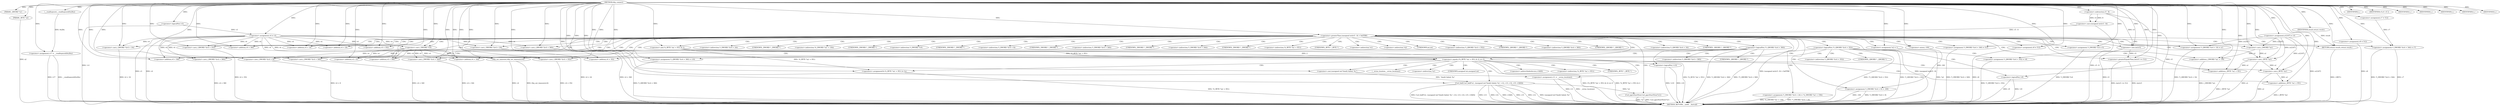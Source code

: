 digraph tftp_connect {  
"1000116" [label = "(METHOD,tftp_connect)" ]
"1000324" [label = "(METHOD_RETURN,__int64 __fastcall)" ]
"1000117" [label = "(PARAM,_QWORD *a1)" ]
"1000118" [label = "(PARAM,_BYTE *a2)" ]
"1000135" [label = "(<operator>.assignment,v17 = __readfsqword(0x28u))" ]
"1000137" [label = "(__readfsqword,__readfsqword(0x28u))" ]
"1000139" [label = "(<operator>.assignment,a1[167] = v3)" ]
"1000145" [label = "(<operator>.logicalNot,!v3)" ]
"1000147" [label = "(IDENTIFIER,L,)" ]
"1000148" [label = "(<operator>.assignment,v4 = v3)" ]
"1000152" [label = "(IDENTIFIER,v5,if ( v5 ))" ]
"1000154" [label = "(IDENTIFIER,L,)" ]
"1000156" [label = "(<operator>.greaterThan,(unsigned int)(v5 - 8) > 0xFFB0)" ]
"1000157" [label = "(<operator>.cast,(unsigned int)(v5 - 8))" ]
"1000159" [label = "(<operator>.subtraction,v5 - 8)" ]
"1000163" [label = "(RETURN,return result;,return result;)" ]
"1000164" [label = "(IDENTIFIER,result,return result;)" ]
"1000165" [label = "(<operator>.assignment,v8 = 512)" ]
"1000169" [label = "(<operator>.greaterEqualsThan,(int)v5 >= 512)" ]
"1000170" [label = "(<operator>.cast,(int)v5)" ]
"1000176" [label = "(<operator>.assignment,v7 = 512)" ]
"1000179" [label = "(<operator>.assignment,v8 = 512)" ]
"1000183" [label = "(<operator>.logicalNot,!*(_QWORD *)(v4 + 352))" ]
"1000185" [label = "(<operator>.cast,(_QWORD *)(v4 + 352))" ]
"1000187" [label = "(<operator>.addition,v4 + 352)" ]
"1000191" [label = "(<operator>.assignment,*(_QWORD *)(v4 + 352) = v9)" ]
"1000193" [label = "(<operator>.cast,(_QWORD *)(v4 + 352))" ]
"1000195" [label = "(<operator>.addition,v4 + 352)" ]
"1000200" [label = "(<operator>.logicalNot,!v9)" ]
"1000202" [label = "(IDENTIFIER,L,)" ]
"1000204" [label = "(<operator>.logicalNot,!*(_QWORD *)(v4 + 360))" ]
"1000206" [label = "(<operator>.cast,(_QWORD *)(v4 + 360))" ]
"1000208" [label = "(<operator>.addition,v4 + 360)" ]
"1000212" [label = "(<operator>.assignment,*(_QWORD *)(v4 + 360) = v10)" ]
"1000214" [label = "(<operator>.cast,(_QWORD *)(v4 + 360))" ]
"1000216" [label = "(<operator>.addition,v4 + 360)" ]
"1000221" [label = "(<operator>.logicalNot,!v10)" ]
"1000223" [label = "(IDENTIFIER,L,)" ]
"1000224" [label = "(<operator>.assignment,*(_QWORD *)(v4 + 16) = a1)" ]
"1000226" [label = "(<operator>.cast,(_QWORD *)(v4 + 16))" ]
"1000228" [label = "(<operator>.addition,v4 + 16)" ]
"1000232" [label = "(<operator>.assignment,*(_DWORD *)(v4 + 24) = *((_DWORD *)a1 + 156))" ]
"1000234" [label = "(<operator>.cast,(_DWORD *)(v4 + 24))" ]
"1000236" [label = "(<operator>.addition,v4 + 24)" ]
"1000240" [label = "(<operator>.addition,(_DWORD *)a1 + 156)" ]
"1000241" [label = "(<operator>.cast,(_DWORD *)a1)" ]
"1000245" [label = "(<operator>.assignment,*(_DWORD *)v4 = 0)" ]
"1000247" [label = "(<operator>.cast,(_DWORD *)v4)" ]
"1000251" [label = "(<operator>.assignment,*(_DWORD *)(v4 + 8) = -100)" ]
"1000253" [label = "(<operator>.cast,(_DWORD *)(v4 + 8))" ]
"1000255" [label = "(<operator>.addition,v4 + 8)" ]
"1000258" [label = "(<operator>.minus,-100)" ]
"1000260" [label = "(<operator>.assignment,*(_DWORD *)(v4 + 340) = 512)" ]
"1000262" [label = "(<operator>.cast,(_DWORD *)(v4 + 340))" ]
"1000264" [label = "(<operator>.addition,v4 + 340)" ]
"1000268" [label = "(<operator>.assignment,*(_DWORD *)(v4 + 344) = v7)" ]
"1000270" [label = "(<operator>.cast,(_DWORD *)(v4 + 344))" ]
"1000272" [label = "(<operator>.addition,v4 + 344)" ]
"1000276" [label = "(tftp_set_timeouts,tftp_set_timeouts(v4))" ]
"1000279" [label = "(<operator>.equals,(*((_BYTE *)a1 + 951) & 2) == 0)" ]
"1000280" [label = "(<operator>.and,*((_BYTE *)a1 + 951) & 2)" ]
"1000282" [label = "(<operator>.addition,(_BYTE *)a1 + 951)" ]
"1000283" [label = "(<operator>.cast,(_BYTE *)a1)" ]
"1000291" [label = "(<operator>.assignment,v11 = __errno_location())" ]
"1000294" [label = "(Curl_failf,Curl_failf(*a1, (unsigned int)\"bind() failed; %s\", v12, v13, v14, v15, v16[0]))" ]
"1000297" [label = "(<operator>.cast,(unsigned int)\"bind() failed; %s\")" ]
"1000307" [label = "(IDENTIFIER,L,)" ]
"1000308" [label = "(<operators>.assignmentOr,*((_BYTE *)a1 + 951) |= 2u)" ]
"1000310" [label = "(<operator>.addition,(_BYTE *)a1 + 951)" ]
"1000311" [label = "(<operator>.cast,(_BYTE *)a1)" ]
"1000316" [label = "(Curl_pgrsStartNow,Curl_pgrsStartNow(*a1))" ]
"1000319" [label = "(<operator>.assignment,*a2 = 1)" ]
"1000323" [label = "(IDENTIFIER,L,)" ]
"1000171" [label = "(UNKNOWN,int,int)" ]
"1000184" [label = "(<operator>.indirection,*(_QWORD *)(v4 + 352))" ]
"1000186" [label = "(UNKNOWN,_QWORD *,_QWORD *)" ]
"1000192" [label = "(<operator>.indirection,*(_QWORD *)(v4 + 352))" ]
"1000194" [label = "(UNKNOWN,_QWORD *,_QWORD *)" ]
"1000205" [label = "(<operator>.indirection,*(_QWORD *)(v4 + 360))" ]
"1000207" [label = "(UNKNOWN,_QWORD *,_QWORD *)" ]
"1000213" [label = "(<operator>.indirection,*(_QWORD *)(v4 + 360))" ]
"1000215" [label = "(UNKNOWN,_QWORD *,_QWORD *)" ]
"1000225" [label = "(<operator>.indirection,*(_QWORD *)(v4 + 16))" ]
"1000227" [label = "(UNKNOWN,_QWORD *,_QWORD *)" ]
"1000233" [label = "(<operator>.indirection,*(_DWORD *)(v4 + 24))" ]
"1000235" [label = "(UNKNOWN,_DWORD *,_DWORD *)" ]
"1000239" [label = "(<operator>.indirection,*((_DWORD *)a1 + 156))" ]
"1000242" [label = "(UNKNOWN,_DWORD *,_DWORD *)" ]
"1000246" [label = "(<operator>.indirection,*(_DWORD *)v4)" ]
"1000248" [label = "(UNKNOWN,_DWORD *,_DWORD *)" ]
"1000252" [label = "(<operator>.indirection,*(_DWORD *)(v4 + 8))" ]
"1000254" [label = "(UNKNOWN,_DWORD *,_DWORD *)" ]
"1000261" [label = "(<operator>.indirection,*(_DWORD *)(v4 + 340))" ]
"1000263" [label = "(UNKNOWN,_DWORD *,_DWORD *)" ]
"1000269" [label = "(<operator>.indirection,*(_DWORD *)(v4 + 344))" ]
"1000271" [label = "(UNKNOWN,_DWORD *,_DWORD *)" ]
"1000281" [label = "(<operator>.indirection,*((_BYTE *)a1 + 951))" ]
"1000284" [label = "(UNKNOWN,_BYTE *,_BYTE *)" ]
"1000293" [label = "(__errno_location,__errno_location())" ]
"1000295" [label = "(<operator>.indirection,*a1)" ]
"1000298" [label = "(UNKNOWN,unsigned int,unsigned int)" ]
"1000304" [label = "(<operator>.indirectIndexAccess,v16[0])" ]
"1000309" [label = "(<operator>.indirection,*((_BYTE *)a1 + 951))" ]
"1000312" [label = "(UNKNOWN,_BYTE *,_BYTE *)" ]
"1000317" [label = "(<operator>.indirection,*a1)" ]
"1000320" [label = "(<operator>.indirection,*a2)" ]
  "1000135" -> "1000324"  [ label = "DDG: v17"] 
  "1000206" -> "1000324"  [ label = "DDG: v4 + 360"] 
  "1000214" -> "1000324"  [ label = "DDG: v4 + 360"] 
  "1000294" -> "1000324"  [ label = "DDG: Curl_failf(*a1, (unsigned int)\"bind() failed; %s\", v12, v13, v14, v15, v16[0])"] 
  "1000204" -> "1000324"  [ label = "DDG: *(_QWORD *)(v4 + 360)"] 
  "1000200" -> "1000324"  [ label = "DDG: !v9"] 
  "1000316" -> "1000324"  [ label = "DDG: Curl_pgrsStartNow(*a1)"] 
  "1000232" -> "1000324"  [ label = "DDG: *((_DWORD *)a1 + 156)"] 
  "1000165" -> "1000324"  [ label = "DDG: v8"] 
  "1000268" -> "1000324"  [ label = "DDG: *(_DWORD *)(v4 + 344)"] 
  "1000232" -> "1000324"  [ label = "DDG: *(_DWORD *)(v4 + 24)"] 
  "1000118" -> "1000324"  [ label = "DDG: a2"] 
  "1000251" -> "1000324"  [ label = "DDG: -100"] 
  "1000183" -> "1000324"  [ label = "DDG: *(_QWORD *)(v4 + 352)"] 
  "1000212" -> "1000324"  [ label = "DDG: *(_QWORD *)(v4 + 360)"] 
  "1000311" -> "1000324"  [ label = "DDG: a1"] 
  "1000245" -> "1000324"  [ label = "DDG: *(_DWORD *)v4"] 
  "1000156" -> "1000324"  [ label = "DDG: (unsigned int)(v5 - 8)"] 
  "1000221" -> "1000324"  [ label = "DDG: !v10"] 
  "1000135" -> "1000324"  [ label = "DDG: __readfsqword(0x28u)"] 
  "1000282" -> "1000324"  [ label = "DDG: (_BYTE *)a1"] 
  "1000270" -> "1000324"  [ label = "DDG: v4 + 344"] 
  "1000319" -> "1000324"  [ label = "DDG: *a2"] 
  "1000294" -> "1000324"  [ label = "DDG: v13"] 
  "1000240" -> "1000324"  [ label = "DDG: (_DWORD *)a1"] 
  "1000294" -> "1000324"  [ label = "DDG: v14"] 
  "1000183" -> "1000324"  [ label = "DDG: !*(_QWORD *)(v4 + 352)"] 
  "1000291" -> "1000324"  [ label = "DDG: v11"] 
  "1000148" -> "1000324"  [ label = "DDG: v3"] 
  "1000148" -> "1000324"  [ label = "DDG: v4"] 
  "1000179" -> "1000324"  [ label = "DDG: v8"] 
  "1000204" -> "1000324"  [ label = "DDG: !*(_QWORD *)(v4 + 360)"] 
  "1000234" -> "1000324"  [ label = "DDG: v4 + 24"] 
  "1000276" -> "1000324"  [ label = "DDG: v4"] 
  "1000294" -> "1000324"  [ label = "DDG: v16[0]"] 
  "1000291" -> "1000324"  [ label = "DDG: __errno_location()"] 
  "1000157" -> "1000324"  [ label = "DDG: v5 - 8"] 
  "1000253" -> "1000324"  [ label = "DDG: v4 + 8"] 
  "1000221" -> "1000324"  [ label = "DDG: v10"] 
  "1000279" -> "1000324"  [ label = "DDG: (*((_BYTE *)a1 + 951) & 2) == 0"] 
  "1000268" -> "1000324"  [ label = "DDG: v7"] 
  "1000260" -> "1000324"  [ label = "DDG: *(_DWORD *)(v4 + 340)"] 
  "1000169" -> "1000324"  [ label = "DDG: (int)v5"] 
  "1000294" -> "1000324"  [ label = "DDG: v15"] 
  "1000251" -> "1000324"  [ label = "DDG: *(_DWORD *)(v4 + 8)"] 
  "1000224" -> "1000324"  [ label = "DDG: *(_QWORD *)(v4 + 16)"] 
  "1000310" -> "1000324"  [ label = "DDG: (_BYTE *)a1"] 
  "1000316" -> "1000324"  [ label = "DDG: *a1"] 
  "1000280" -> "1000324"  [ label = "DDG: *((_BYTE *)a1 + 951)"] 
  "1000191" -> "1000324"  [ label = "DDG: *(_QWORD *)(v4 + 352)"] 
  "1000279" -> "1000324"  [ label = "DDG: *((_BYTE *)a1 + 951) & 2"] 
  "1000156" -> "1000324"  [ label = "DDG: (unsigned int)(v5 - 8) > 0xFFB0"] 
  "1000294" -> "1000324"  [ label = "DDG: v12"] 
  "1000200" -> "1000324"  [ label = "DDG: v9"] 
  "1000185" -> "1000324"  [ label = "DDG: v4 + 352"] 
  "1000226" -> "1000324"  [ label = "DDG: v4 + 16"] 
  "1000169" -> "1000324"  [ label = "DDG: (int)v5 >= 512"] 
  "1000139" -> "1000324"  [ label = "DDG: a1[167]"] 
  "1000262" -> "1000324"  [ label = "DDG: v4 + 340"] 
  "1000145" -> "1000324"  [ label = "DDG: !v3"] 
  "1000159" -> "1000324"  [ label = "DDG: v5"] 
  "1000308" -> "1000324"  [ label = "DDG: *((_BYTE *)a1 + 951)"] 
  "1000193" -> "1000324"  [ label = "DDG: v4 + 352"] 
  "1000276" -> "1000324"  [ label = "DDG: tftp_set_timeouts(v4)"] 
  "1000170" -> "1000324"  [ label = "DDG: v5"] 
  "1000294" -> "1000324"  [ label = "DDG: (unsigned int)\"bind() failed; %s\""] 
  "1000283" -> "1000324"  [ label = "DDG: a1"] 
  "1000163" -> "1000324"  [ label = "DDG: <RET>"] 
  "1000116" -> "1000117"  [ label = "DDG: "] 
  "1000116" -> "1000118"  [ label = "DDG: "] 
  "1000137" -> "1000135"  [ label = "DDG: 0x28u"] 
  "1000116" -> "1000135"  [ label = "DDG: "] 
  "1000116" -> "1000137"  [ label = "DDG: "] 
  "1000116" -> "1000139"  [ label = "DDG: "] 
  "1000116" -> "1000145"  [ label = "DDG: "] 
  "1000116" -> "1000147"  [ label = "DDG: "] 
  "1000145" -> "1000148"  [ label = "DDG: v3"] 
  "1000116" -> "1000148"  [ label = "DDG: "] 
  "1000116" -> "1000152"  [ label = "DDG: "] 
  "1000116" -> "1000154"  [ label = "DDG: "] 
  "1000157" -> "1000156"  [ label = "DDG: v5 - 8"] 
  "1000159" -> "1000157"  [ label = "DDG: v5"] 
  "1000159" -> "1000157"  [ label = "DDG: 8"] 
  "1000116" -> "1000159"  [ label = "DDG: "] 
  "1000116" -> "1000156"  [ label = "DDG: "] 
  "1000164" -> "1000163"  [ label = "DDG: result"] 
  "1000116" -> "1000163"  [ label = "DDG: "] 
  "1000116" -> "1000164"  [ label = "DDG: "] 
  "1000116" -> "1000165"  [ label = "DDG: "] 
  "1000170" -> "1000169"  [ label = "DDG: v5"] 
  "1000159" -> "1000170"  [ label = "DDG: v5"] 
  "1000116" -> "1000170"  [ label = "DDG: "] 
  "1000116" -> "1000169"  [ label = "DDG: "] 
  "1000116" -> "1000176"  [ label = "DDG: "] 
  "1000116" -> "1000179"  [ label = "DDG: "] 
  "1000148" -> "1000185"  [ label = "DDG: v4"] 
  "1000116" -> "1000185"  [ label = "DDG: "] 
  "1000148" -> "1000187"  [ label = "DDG: v4"] 
  "1000116" -> "1000187"  [ label = "DDG: "] 
  "1000116" -> "1000191"  [ label = "DDG: "] 
  "1000116" -> "1000193"  [ label = "DDG: "] 
  "1000148" -> "1000193"  [ label = "DDG: v4"] 
  "1000116" -> "1000195"  [ label = "DDG: "] 
  "1000148" -> "1000195"  [ label = "DDG: v4"] 
  "1000116" -> "1000200"  [ label = "DDG: "] 
  "1000116" -> "1000202"  [ label = "DDG: "] 
  "1000116" -> "1000206"  [ label = "DDG: "] 
  "1000148" -> "1000206"  [ label = "DDG: v4"] 
  "1000116" -> "1000208"  [ label = "DDG: "] 
  "1000148" -> "1000208"  [ label = "DDG: v4"] 
  "1000116" -> "1000212"  [ label = "DDG: "] 
  "1000116" -> "1000214"  [ label = "DDG: "] 
  "1000148" -> "1000214"  [ label = "DDG: v4"] 
  "1000116" -> "1000216"  [ label = "DDG: "] 
  "1000148" -> "1000216"  [ label = "DDG: v4"] 
  "1000116" -> "1000221"  [ label = "DDG: "] 
  "1000116" -> "1000223"  [ label = "DDG: "] 
  "1000139" -> "1000224"  [ label = "DDG: a1[167]"] 
  "1000116" -> "1000224"  [ label = "DDG: "] 
  "1000116" -> "1000226"  [ label = "DDG: "] 
  "1000148" -> "1000226"  [ label = "DDG: v4"] 
  "1000116" -> "1000228"  [ label = "DDG: "] 
  "1000148" -> "1000228"  [ label = "DDG: v4"] 
  "1000116" -> "1000234"  [ label = "DDG: "] 
  "1000148" -> "1000234"  [ label = "DDG: v4"] 
  "1000116" -> "1000236"  [ label = "DDG: "] 
  "1000148" -> "1000236"  [ label = "DDG: v4"] 
  "1000241" -> "1000240"  [ label = "DDG: a1"] 
  "1000139" -> "1000241"  [ label = "DDG: a1[167]"] 
  "1000116" -> "1000241"  [ label = "DDG: "] 
  "1000116" -> "1000240"  [ label = "DDG: "] 
  "1000116" -> "1000245"  [ label = "DDG: "] 
  "1000116" -> "1000247"  [ label = "DDG: "] 
  "1000148" -> "1000247"  [ label = "DDG: v4"] 
  "1000258" -> "1000251"  [ label = "DDG: 100"] 
  "1000247" -> "1000253"  [ label = "DDG: v4"] 
  "1000116" -> "1000253"  [ label = "DDG: "] 
  "1000247" -> "1000255"  [ label = "DDG: v4"] 
  "1000116" -> "1000255"  [ label = "DDG: "] 
  "1000116" -> "1000258"  [ label = "DDG: "] 
  "1000116" -> "1000260"  [ label = "DDG: "] 
  "1000116" -> "1000262"  [ label = "DDG: "] 
  "1000247" -> "1000262"  [ label = "DDG: v4"] 
  "1000116" -> "1000264"  [ label = "DDG: "] 
  "1000247" -> "1000264"  [ label = "DDG: v4"] 
  "1000176" -> "1000268"  [ label = "DDG: v7"] 
  "1000116" -> "1000268"  [ label = "DDG: "] 
  "1000116" -> "1000270"  [ label = "DDG: "] 
  "1000247" -> "1000270"  [ label = "DDG: v4"] 
  "1000116" -> "1000272"  [ label = "DDG: "] 
  "1000247" -> "1000272"  [ label = "DDG: v4"] 
  "1000116" -> "1000276"  [ label = "DDG: "] 
  "1000247" -> "1000276"  [ label = "DDG: v4"] 
  "1000280" -> "1000279"  [ label = "DDG: *((_BYTE *)a1 + 951)"] 
  "1000280" -> "1000279"  [ label = "DDG: 2"] 
  "1000283" -> "1000282"  [ label = "DDG: a1"] 
  "1000241" -> "1000283"  [ label = "DDG: a1"] 
  "1000139" -> "1000283"  [ label = "DDG: a1[167]"] 
  "1000116" -> "1000283"  [ label = "DDG: "] 
  "1000116" -> "1000282"  [ label = "DDG: "] 
  "1000116" -> "1000280"  [ label = "DDG: "] 
  "1000116" -> "1000279"  [ label = "DDG: "] 
  "1000116" -> "1000291"  [ label = "DDG: "] 
  "1000297" -> "1000294"  [ label = "DDG: \"bind() failed; %s\""] 
  "1000116" -> "1000297"  [ label = "DDG: "] 
  "1000116" -> "1000294"  [ label = "DDG: "] 
  "1000116" -> "1000307"  [ label = "DDG: "] 
  "1000116" -> "1000308"  [ label = "DDG: "] 
  "1000280" -> "1000308"  [ label = "DDG: *((_BYTE *)a1 + 951)"] 
  "1000311" -> "1000310"  [ label = "DDG: a1"] 
  "1000139" -> "1000311"  [ label = "DDG: a1[167]"] 
  "1000283" -> "1000311"  [ label = "DDG: a1"] 
  "1000116" -> "1000311"  [ label = "DDG: "] 
  "1000116" -> "1000310"  [ label = "DDG: "] 
  "1000294" -> "1000316"  [ label = "DDG: *a1"] 
  "1000116" -> "1000319"  [ label = "DDG: "] 
  "1000116" -> "1000323"  [ label = "DDG: "] 
  "1000156" -> "1000171"  [ label = "CDG: "] 
  "1000156" -> "1000170"  [ label = "CDG: "] 
  "1000156" -> "1000169"  [ label = "CDG: "] 
  "1000156" -> "1000165"  [ label = "CDG: "] 
  "1000156" -> "1000163"  [ label = "CDG: "] 
  "1000156" -> "1000187"  [ label = "CDG: "] 
  "1000156" -> "1000186"  [ label = "CDG: "] 
  "1000156" -> "1000185"  [ label = "CDG: "] 
  "1000156" -> "1000184"  [ label = "CDG: "] 
  "1000156" -> "1000183"  [ label = "CDG: "] 
  "1000156" -> "1000208"  [ label = "CDG: "] 
  "1000156" -> "1000207"  [ label = "CDG: "] 
  "1000156" -> "1000206"  [ label = "CDG: "] 
  "1000156" -> "1000205"  [ label = "CDG: "] 
  "1000156" -> "1000204"  [ label = "CDG: "] 
  "1000156" -> "1000224"  [ label = "CDG: "] 
  "1000156" -> "1000240"  [ label = "CDG: "] 
  "1000156" -> "1000239"  [ label = "CDG: "] 
  "1000156" -> "1000236"  [ label = "CDG: "] 
  "1000156" -> "1000235"  [ label = "CDG: "] 
  "1000156" -> "1000234"  [ label = "CDG: "] 
  "1000156" -> "1000233"  [ label = "CDG: "] 
  "1000156" -> "1000232"  [ label = "CDG: "] 
  "1000156" -> "1000228"  [ label = "CDG: "] 
  "1000156" -> "1000227"  [ label = "CDG: "] 
  "1000156" -> "1000226"  [ label = "CDG: "] 
  "1000156" -> "1000225"  [ label = "CDG: "] 
  "1000156" -> "1000255"  [ label = "CDG: "] 
  "1000156" -> "1000254"  [ label = "CDG: "] 
  "1000156" -> "1000253"  [ label = "CDG: "] 
  "1000156" -> "1000252"  [ label = "CDG: "] 
  "1000156" -> "1000251"  [ label = "CDG: "] 
  "1000156" -> "1000248"  [ label = "CDG: "] 
  "1000156" -> "1000247"  [ label = "CDG: "] 
  "1000156" -> "1000246"  [ label = "CDG: "] 
  "1000156" -> "1000245"  [ label = "CDG: "] 
  "1000156" -> "1000242"  [ label = "CDG: "] 
  "1000156" -> "1000241"  [ label = "CDG: "] 
  "1000156" -> "1000272"  [ label = "CDG: "] 
  "1000156" -> "1000271"  [ label = "CDG: "] 
  "1000156" -> "1000270"  [ label = "CDG: "] 
  "1000156" -> "1000269"  [ label = "CDG: "] 
  "1000156" -> "1000268"  [ label = "CDG: "] 
  "1000156" -> "1000264"  [ label = "CDG: "] 
  "1000156" -> "1000263"  [ label = "CDG: "] 
  "1000156" -> "1000262"  [ label = "CDG: "] 
  "1000156" -> "1000261"  [ label = "CDG: "] 
  "1000156" -> "1000260"  [ label = "CDG: "] 
  "1000156" -> "1000258"  [ label = "CDG: "] 
  "1000156" -> "1000284"  [ label = "CDG: "] 
  "1000156" -> "1000283"  [ label = "CDG: "] 
  "1000156" -> "1000282"  [ label = "CDG: "] 
  "1000156" -> "1000281"  [ label = "CDG: "] 
  "1000156" -> "1000280"  [ label = "CDG: "] 
  "1000156" -> "1000279"  [ label = "CDG: "] 
  "1000156" -> "1000276"  [ label = "CDG: "] 
  "1000156" -> "1000320"  [ label = "CDG: "] 
  "1000156" -> "1000319"  [ label = "CDG: "] 
  "1000156" -> "1000317"  [ label = "CDG: "] 
  "1000156" -> "1000316"  [ label = "CDG: "] 
  "1000183" -> "1000192"  [ label = "CDG: "] 
  "1000183" -> "1000191"  [ label = "CDG: "] 
  "1000183" -> "1000200"  [ label = "CDG: "] 
  "1000183" -> "1000195"  [ label = "CDG: "] 
  "1000183" -> "1000194"  [ label = "CDG: "] 
  "1000183" -> "1000193"  [ label = "CDG: "] 
  "1000204" -> "1000221"  [ label = "CDG: "] 
  "1000204" -> "1000216"  [ label = "CDG: "] 
  "1000204" -> "1000215"  [ label = "CDG: "] 
  "1000204" -> "1000214"  [ label = "CDG: "] 
  "1000204" -> "1000213"  [ label = "CDG: "] 
  "1000204" -> "1000212"  [ label = "CDG: "] 
  "1000279" -> "1000304"  [ label = "CDG: "] 
  "1000279" -> "1000298"  [ label = "CDG: "] 
  "1000279" -> "1000297"  [ label = "CDG: "] 
  "1000279" -> "1000295"  [ label = "CDG: "] 
  "1000279" -> "1000294"  [ label = "CDG: "] 
  "1000279" -> "1000293"  [ label = "CDG: "] 
  "1000279" -> "1000291"  [ label = "CDG: "] 
  "1000279" -> "1000312"  [ label = "CDG: "] 
  "1000279" -> "1000311"  [ label = "CDG: "] 
  "1000279" -> "1000310"  [ label = "CDG: "] 
  "1000279" -> "1000309"  [ label = "CDG: "] 
  "1000279" -> "1000308"  [ label = "CDG: "] 
}
